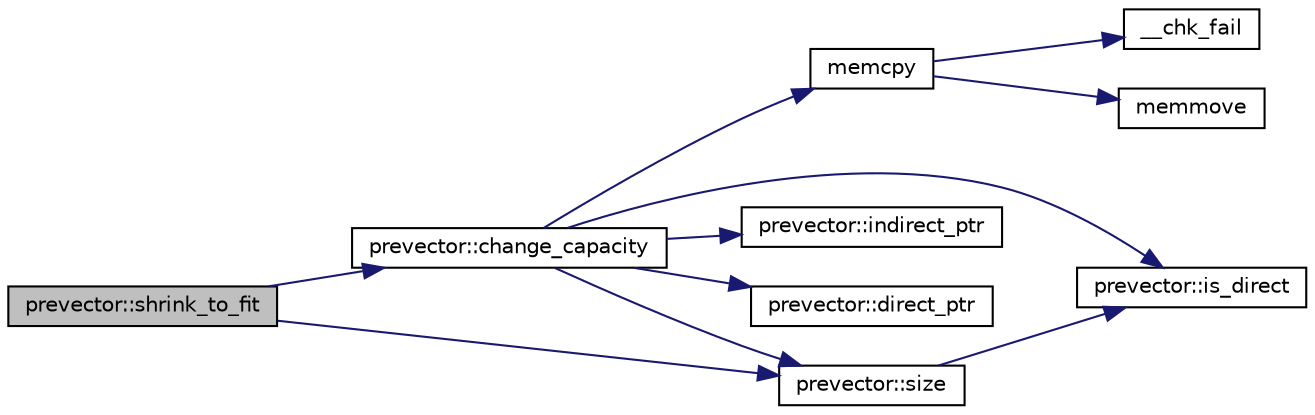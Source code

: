digraph "prevector::shrink_to_fit"
{
  edge [fontname="Helvetica",fontsize="10",labelfontname="Helvetica",labelfontsize="10"];
  node [fontname="Helvetica",fontsize="10",shape=record];
  rankdir="LR";
  Node547 [label="prevector::shrink_to_fit",height=0.2,width=0.4,color="black", fillcolor="grey75", style="filled", fontcolor="black"];
  Node547 -> Node548 [color="midnightblue",fontsize="10",style="solid",fontname="Helvetica"];
  Node548 [label="prevector::change_capacity",height=0.2,width=0.4,color="black", fillcolor="white", style="filled",URL="$de/d38/classprevector.html#a0e673654d3b7d8d6f79534e17f68741a"];
  Node548 -> Node549 [color="midnightblue",fontsize="10",style="solid",fontname="Helvetica"];
  Node549 [label="prevector::is_direct",height=0.2,width=0.4,color="black", fillcolor="white", style="filled",URL="$de/d38/classprevector.html#a933e204a7e29c6bbc85479d023c00ff8"];
  Node548 -> Node550 [color="midnightblue",fontsize="10",style="solid",fontname="Helvetica"];
  Node550 [label="prevector::indirect_ptr",height=0.2,width=0.4,color="black", fillcolor="white", style="filled",URL="$de/d38/classprevector.html#ae3343cc65be9fd678b4a6f8305624de6"];
  Node548 -> Node551 [color="midnightblue",fontsize="10",style="solid",fontname="Helvetica"];
  Node551 [label="prevector::direct_ptr",height=0.2,width=0.4,color="black", fillcolor="white", style="filled",URL="$de/d38/classprevector.html#a20150a43dd87c33f0e855a55bd3418e8"];
  Node548 -> Node552 [color="midnightblue",fontsize="10",style="solid",fontname="Helvetica"];
  Node552 [label="memcpy",height=0.2,width=0.4,color="black", fillcolor="white", style="filled",URL="$d5/d9f/glibc__compat_8cpp.html#a0f46826ab0466591e136db24394923cf"];
  Node552 -> Node553 [color="midnightblue",fontsize="10",style="solid",fontname="Helvetica"];
  Node553 [label="memmove",height=0.2,width=0.4,color="black", fillcolor="white", style="filled",URL="$d5/d9f/glibc__compat_8cpp.html#a9778d49e9029dd75bc53ecbbf9f5e9a1"];
  Node552 -> Node554 [color="midnightblue",fontsize="10",style="solid",fontname="Helvetica"];
  Node554 [label="__chk_fail",height=0.2,width=0.4,color="black", fillcolor="white", style="filled",URL="$d5/d9f/glibc__compat_8cpp.html#a424ac71631da5ada2976630ff67051d1"];
  Node548 -> Node555 [color="midnightblue",fontsize="10",style="solid",fontname="Helvetica"];
  Node555 [label="prevector::size",height=0.2,width=0.4,color="black", fillcolor="white", style="filled",URL="$de/d38/classprevector.html#a626f7d206dbc24e5610631809762758b"];
  Node555 -> Node549 [color="midnightblue",fontsize="10",style="solid",fontname="Helvetica"];
  Node547 -> Node555 [color="midnightblue",fontsize="10",style="solid",fontname="Helvetica"];
}
